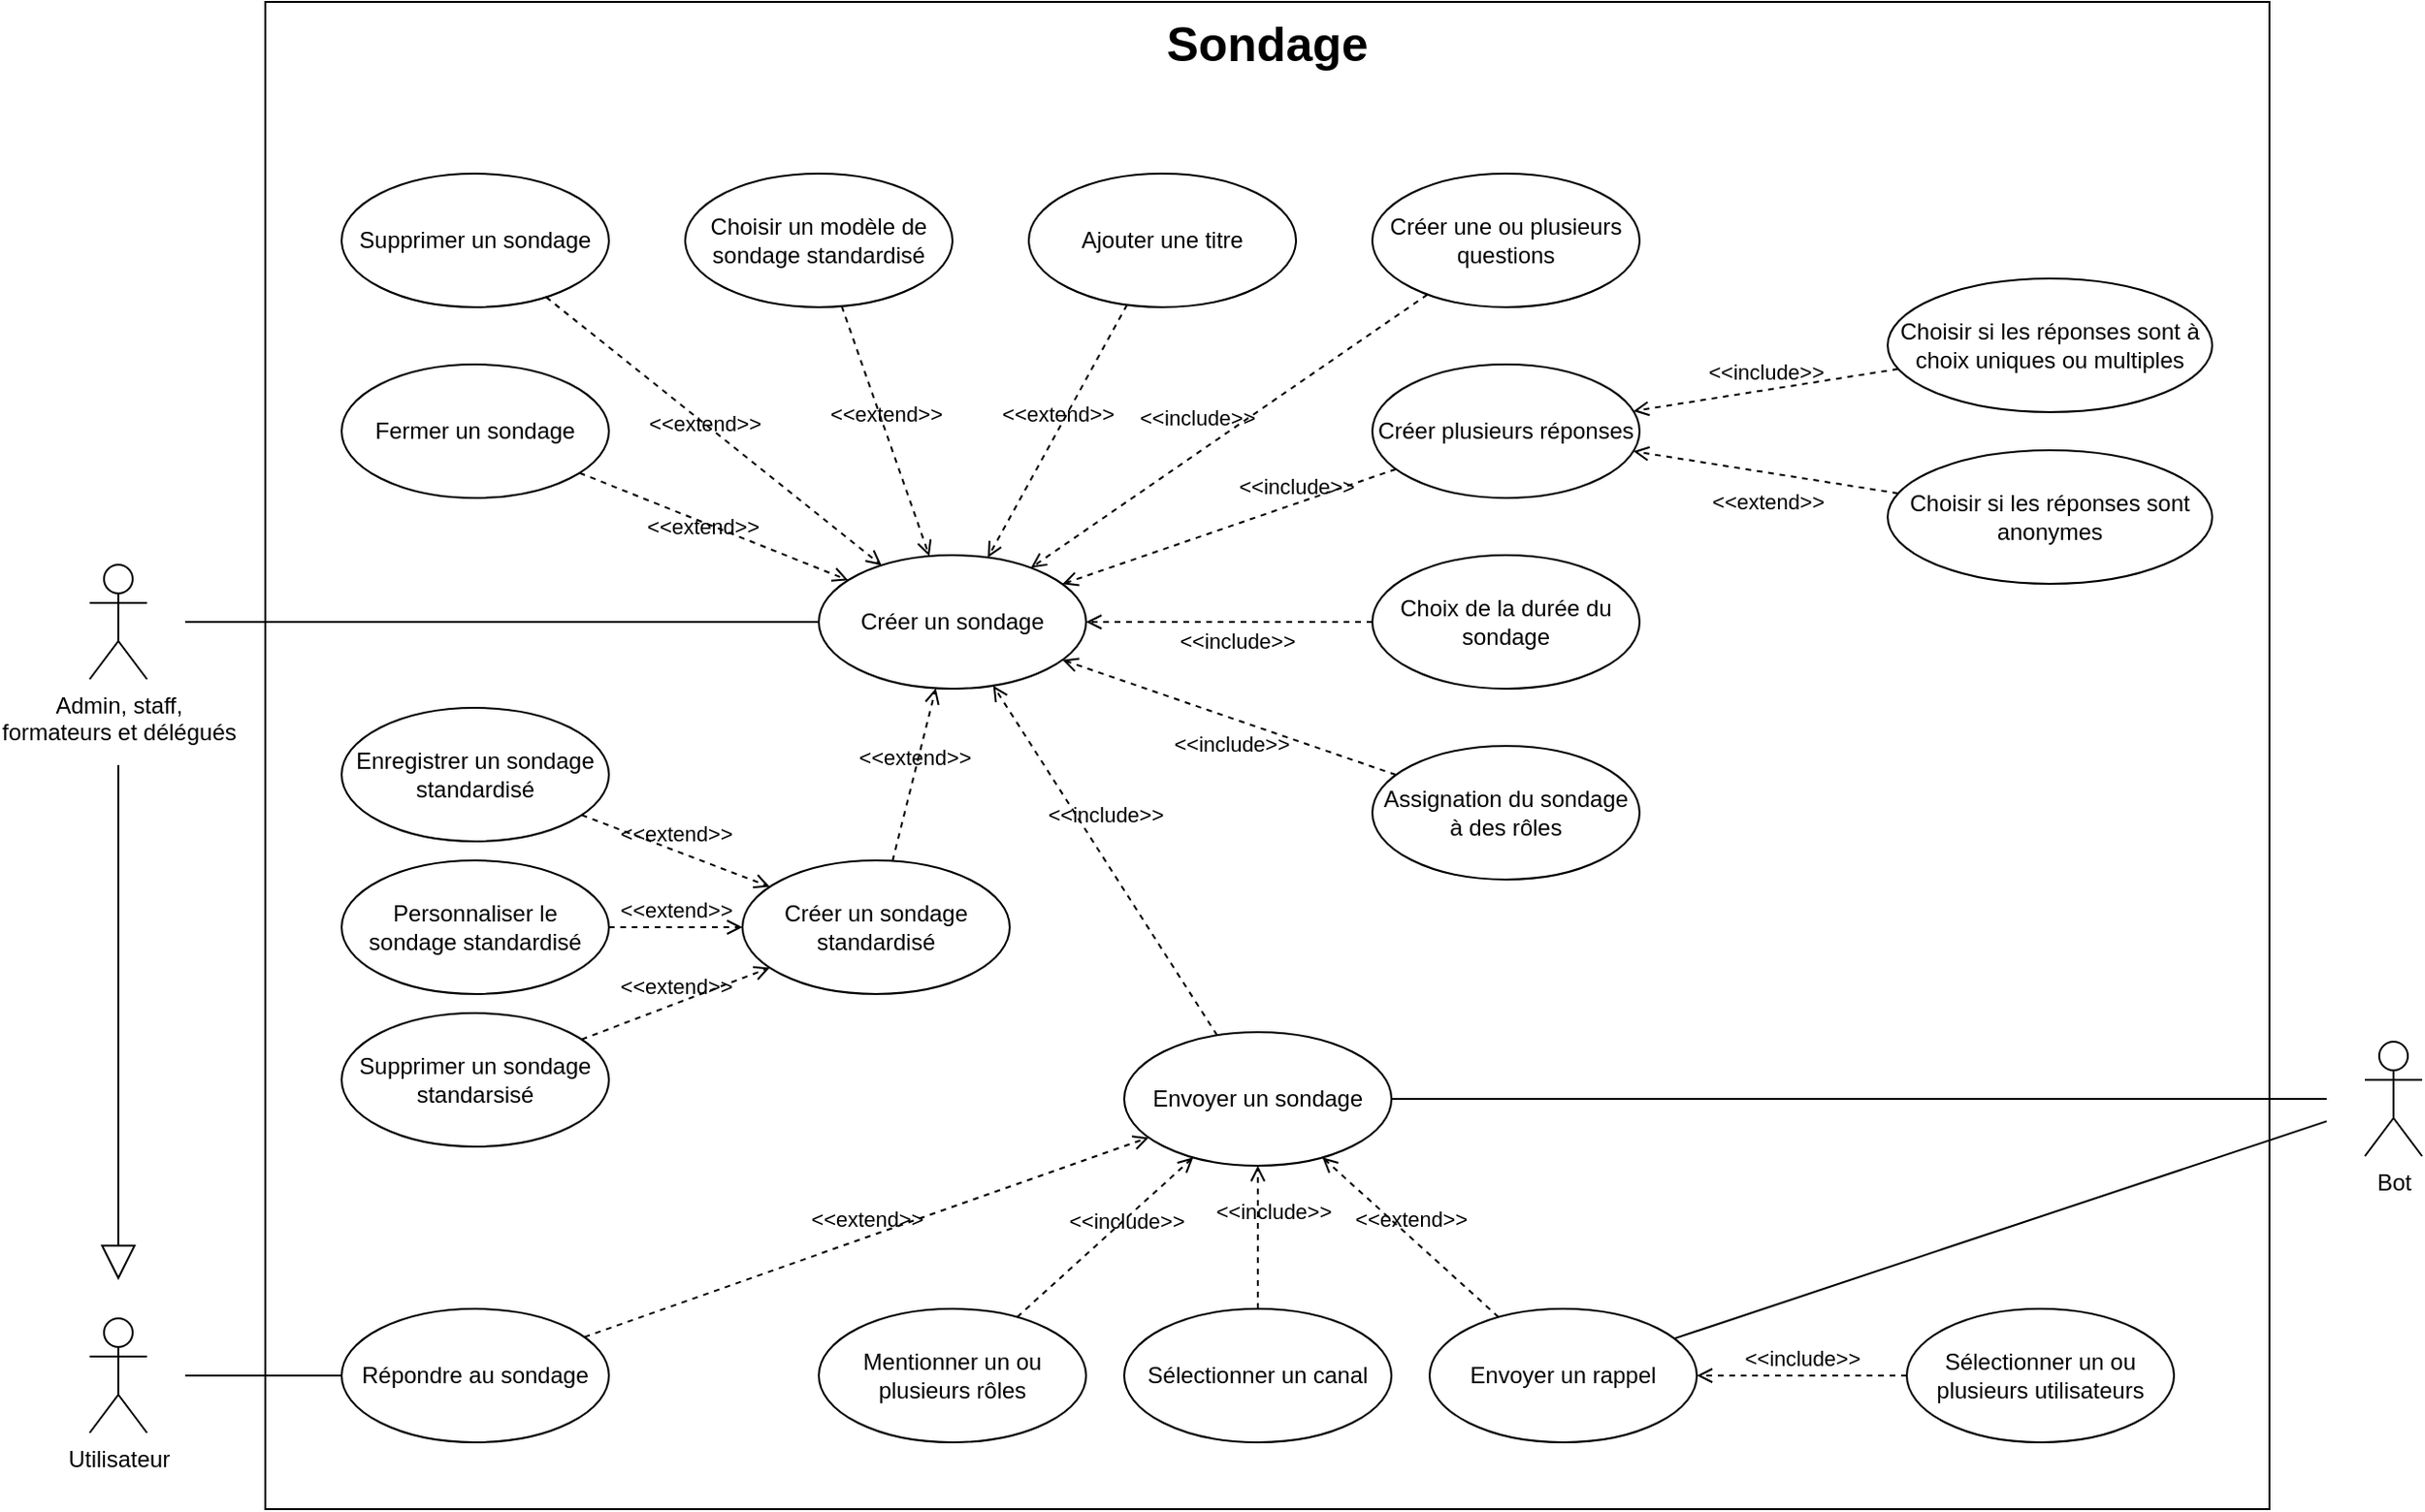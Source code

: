 <mxfile version="26.0.11">
  <diagram name="Page-1" id="dHOpfDFnj4CsRJ2VESN7">
    <mxGraphModel dx="2478" dy="2034" grid="1" gridSize="10" guides="1" tooltips="1" connect="1" arrows="1" fold="1" page="1" pageScale="1" pageWidth="850" pageHeight="1100" math="0" shadow="0">
      <root>
        <mxCell id="0" />
        <mxCell id="1" parent="0" />
        <mxCell id="I4IzJIuVfOhWZTr85-AW-13" value="&lt;font style=&quot;font-size: 25px;&quot;&gt;&lt;b style=&quot;line-height: 100%;&quot;&gt;Sondage&lt;/b&gt;&lt;/font&gt;" style="html=1;whiteSpace=wrap;verticalAlign=top;" parent="1" vertex="1">
          <mxGeometry x="20" y="-120" width="1050" height="790" as="geometry" />
        </mxCell>
        <mxCell id="I4IzJIuVfOhWZTr85-AW-1" value="Utilisateur" style="shape=umlActor;verticalLabelPosition=bottom;verticalAlign=top;html=1;outlineConnect=0;perimeterSpacing=20;" parent="1" vertex="1">
          <mxGeometry x="-72" y="570" width="30" height="60" as="geometry" />
        </mxCell>
        <mxCell id="I4IzJIuVfOhWZTr85-AW-30" value="Créer un sondage" style="ellipse;whiteSpace=wrap;html=1;" parent="1" vertex="1">
          <mxGeometry x="310" y="170" width="140" height="70" as="geometry" />
        </mxCell>
        <mxCell id="I4IzJIuVfOhWZTr85-AW-32" value="Admin, staff,&lt;div&gt;formateurs et délégués&lt;/div&gt;" style="shape=umlActor;verticalLabelPosition=bottom;verticalAlign=top;html=1;outlineConnect=0;perimeterSpacing=20;" parent="1" vertex="1">
          <mxGeometry x="-72" y="175" width="30" height="60" as="geometry" />
        </mxCell>
        <mxCell id="I4IzJIuVfOhWZTr85-AW-33" value="Créer un sondage standardisé" style="ellipse;whiteSpace=wrap;html=1;" parent="1" vertex="1">
          <mxGeometry x="270" y="330" width="140" height="70" as="geometry" />
        </mxCell>
        <mxCell id="I4IzJIuVfOhWZTr85-AW-34" value="Créer plusieurs réponses" style="ellipse;whiteSpace=wrap;html=1;" parent="1" vertex="1">
          <mxGeometry x="600" y="70" width="140" height="70" as="geometry" />
        </mxCell>
        <mxCell id="I4IzJIuVfOhWZTr85-AW-35" value="Créer une ou plusieurs questions" style="ellipse;whiteSpace=wrap;html=1;" parent="1" vertex="1">
          <mxGeometry x="600" y="-30" width="140" height="70" as="geometry" />
        </mxCell>
        <mxCell id="I4IzJIuVfOhWZTr85-AW-38" value="&lt;div&gt;&lt;br&gt;&lt;/div&gt;" style="endArrow=block;endSize=16;endFill=0;html=1;rounded=0;" parent="1" target="I4IzJIuVfOhWZTr85-AW-1" edge="1">
          <mxGeometry width="160" relative="1" as="geometry">
            <mxPoint x="-57" y="280" as="sourcePoint" />
            <mxPoint x="-87" y="260" as="targetPoint" />
          </mxGeometry>
        </mxCell>
        <mxCell id="I4IzJIuVfOhWZTr85-AW-39" value="&amp;lt;&amp;lt;include&amp;gt;&amp;gt;" style="html=1;verticalAlign=bottom;labelBackgroundColor=none;endArrow=open;endFill=0;dashed=1;rounded=0;" parent="1" source="I4IzJIuVfOhWZTr85-AW-35" target="I4IzJIuVfOhWZTr85-AW-30" edge="1">
          <mxGeometry x="0.12" y="-8" width="160" relative="1" as="geometry">
            <mxPoint x="440" y="320" as="sourcePoint" />
            <mxPoint x="600" y="320" as="targetPoint" />
            <mxPoint as="offset" />
          </mxGeometry>
        </mxCell>
        <mxCell id="I4IzJIuVfOhWZTr85-AW-40" value="&amp;lt;&amp;lt;include&amp;gt;&amp;gt;" style="html=1;verticalAlign=bottom;labelBackgroundColor=none;endArrow=open;endFill=0;dashed=1;rounded=0;" parent="1" source="I4IzJIuVfOhWZTr85-AW-34" target="I4IzJIuVfOhWZTr85-AW-30" edge="1">
          <mxGeometry x="-0.4" width="160" relative="1" as="geometry">
            <mxPoint x="440" y="320" as="sourcePoint" />
            <mxPoint x="600" y="320" as="targetPoint" />
            <mxPoint as="offset" />
          </mxGeometry>
        </mxCell>
        <mxCell id="I4IzJIuVfOhWZTr85-AW-41" value="Fermer un sondage" style="ellipse;whiteSpace=wrap;html=1;" parent="1" vertex="1">
          <mxGeometry x="60" y="70" width="140" height="70" as="geometry" />
        </mxCell>
        <mxCell id="I4IzJIuVfOhWZTr85-AW-42" value="&amp;lt;&amp;lt;extend&amp;gt;&amp;gt;" style="html=1;verticalAlign=bottom;labelBackgroundColor=none;endArrow=open;endFill=0;dashed=1;rounded=0;" parent="1" source="I4IzJIuVfOhWZTr85-AW-41" target="I4IzJIuVfOhWZTr85-AW-30" edge="1">
          <mxGeometry x="-0.03" y="-11" width="160" relative="1" as="geometry">
            <mxPoint x="100" y="330" as="sourcePoint" />
            <mxPoint x="260" y="330" as="targetPoint" />
            <mxPoint as="offset" />
          </mxGeometry>
        </mxCell>
        <mxCell id="I4IzJIuVfOhWZTr85-AW-43" value="Supprimer un sondage" style="ellipse;whiteSpace=wrap;html=1;" parent="1" vertex="1">
          <mxGeometry x="60" y="-30" width="140" height="70" as="geometry" />
        </mxCell>
        <mxCell id="I4IzJIuVfOhWZTr85-AW-44" value="&amp;lt;&amp;lt;extend&amp;gt;&amp;gt;" style="html=1;verticalAlign=bottom;labelBackgroundColor=none;endArrow=open;endFill=0;dashed=1;rounded=0;" parent="1" source="I4IzJIuVfOhWZTr85-AW-43" target="I4IzJIuVfOhWZTr85-AW-30" edge="1">
          <mxGeometry x="-0.006" y="-7" width="160" relative="1" as="geometry">
            <mxPoint x="200" y="310" as="sourcePoint" />
            <mxPoint x="360" y="310" as="targetPoint" />
            <mxPoint as="offset" />
          </mxGeometry>
        </mxCell>
        <mxCell id="I4IzJIuVfOhWZTr85-AW-45" value="Choisir si les réponses sont à choix uniques ou multiples" style="ellipse;whiteSpace=wrap;html=1;" parent="1" vertex="1">
          <mxGeometry x="870" y="25" width="170" height="70" as="geometry" />
        </mxCell>
        <mxCell id="I4IzJIuVfOhWZTr85-AW-46" value="&amp;lt;&amp;lt;include&amp;gt;&amp;gt;" style="html=1;verticalAlign=bottom;labelBackgroundColor=none;endArrow=open;endFill=0;dashed=1;rounded=0;" parent="1" source="I4IzJIuVfOhWZTr85-AW-45" target="I4IzJIuVfOhWZTr85-AW-34" edge="1">
          <mxGeometry width="160" relative="1" as="geometry">
            <mxPoint x="150" y="250" as="sourcePoint" />
            <mxPoint x="310" y="250" as="targetPoint" />
          </mxGeometry>
        </mxCell>
        <mxCell id="I4IzJIuVfOhWZTr85-AW-48" value="Choisir si les réponses sont anonymes" style="ellipse;whiteSpace=wrap;html=1;" parent="1" vertex="1">
          <mxGeometry x="870" y="115" width="170" height="70" as="geometry" />
        </mxCell>
        <mxCell id="I4IzJIuVfOhWZTr85-AW-49" value="&amp;lt;&amp;lt;extend&amp;gt;&amp;gt;" style="html=1;verticalAlign=bottom;labelBackgroundColor=none;endArrow=open;endFill=0;dashed=1;rounded=0;" parent="1" source="I4IzJIuVfOhWZTr85-AW-48" target="I4IzJIuVfOhWZTr85-AW-34" edge="1">
          <mxGeometry x="-0.078" y="25" width="160" relative="1" as="geometry">
            <mxPoint x="360" y="280" as="sourcePoint" />
            <mxPoint x="670" y="250" as="targetPoint" />
            <mxPoint y="-1" as="offset" />
          </mxGeometry>
        </mxCell>
        <mxCell id="I4IzJIuVfOhWZTr85-AW-50" value="Choix de la durée du sondage" style="ellipse;whiteSpace=wrap;html=1;" parent="1" vertex="1">
          <mxGeometry x="600" y="170" width="140" height="70" as="geometry" />
        </mxCell>
        <mxCell id="I4IzJIuVfOhWZTr85-AW-51" value="&amp;lt;&amp;lt;include&amp;gt;&amp;gt;" style="html=1;verticalAlign=bottom;labelBackgroundColor=none;endArrow=open;endFill=0;dashed=1;rounded=0;" parent="1" source="I4IzJIuVfOhWZTr85-AW-50" target="I4IzJIuVfOhWZTr85-AW-30" edge="1">
          <mxGeometry x="-0.053" y="19" width="160" relative="1" as="geometry">
            <mxPoint x="480" y="360" as="sourcePoint" />
            <mxPoint x="640" y="360" as="targetPoint" />
            <mxPoint as="offset" />
          </mxGeometry>
        </mxCell>
        <mxCell id="I4IzJIuVfOhWZTr85-AW-53" value="Répondre au sondage" style="ellipse;whiteSpace=wrap;html=1;" parent="1" vertex="1">
          <mxGeometry x="60" y="565" width="140" height="70" as="geometry" />
        </mxCell>
        <mxCell id="I4IzJIuVfOhWZTr85-AW-57" value="" style="endArrow=none;html=1;rounded=0;" parent="1" source="I4IzJIuVfOhWZTr85-AW-1" target="I4IzJIuVfOhWZTr85-AW-53" edge="1">
          <mxGeometry width="50" height="50" relative="1" as="geometry">
            <mxPoint x="370" y="490" as="sourcePoint" />
            <mxPoint x="420" y="440" as="targetPoint" />
          </mxGeometry>
        </mxCell>
        <mxCell id="I4IzJIuVfOhWZTr85-AW-58" value="" style="endArrow=none;html=1;rounded=0;" parent="1" source="I4IzJIuVfOhWZTr85-AW-32" target="I4IzJIuVfOhWZTr85-AW-30" edge="1">
          <mxGeometry width="50" height="50" relative="1" as="geometry">
            <mxPoint x="370" y="480" as="sourcePoint" />
            <mxPoint x="420" y="430" as="targetPoint" />
          </mxGeometry>
        </mxCell>
        <mxCell id="I4IzJIuVfOhWZTr85-AW-60" value="&amp;lt;&amp;lt;extend&amp;gt;&amp;gt;" style="html=1;verticalAlign=bottom;labelBackgroundColor=none;endArrow=open;endFill=0;dashed=1;rounded=0;" parent="1" source="I4IzJIuVfOhWZTr85-AW-33" target="I4IzJIuVfOhWZTr85-AW-30" edge="1">
          <mxGeometry width="160" relative="1" as="geometry">
            <mxPoint x="310" y="450" as="sourcePoint" />
            <mxPoint x="320" y="100" as="targetPoint" />
          </mxGeometry>
        </mxCell>
        <mxCell id="I4IzJIuVfOhWZTr85-AW-61" value="Ajouter une titre" style="ellipse;whiteSpace=wrap;html=1;" parent="1" vertex="1">
          <mxGeometry x="420" y="-30" width="140" height="70" as="geometry" />
        </mxCell>
        <mxCell id="I4IzJIuVfOhWZTr85-AW-62" value="&amp;lt;&amp;lt;extend&amp;gt;&amp;gt;" style="html=1;verticalAlign=bottom;labelBackgroundColor=none;endArrow=open;endFill=0;dashed=1;rounded=0;" parent="1" source="I4IzJIuVfOhWZTr85-AW-61" target="I4IzJIuVfOhWZTr85-AW-30" edge="1">
          <mxGeometry width="160" relative="1" as="geometry">
            <mxPoint x="310" y="330" as="sourcePoint" />
            <mxPoint x="320" y="270" as="targetPoint" />
          </mxGeometry>
        </mxCell>
        <mxCell id="I4IzJIuVfOhWZTr85-AW-63" value="Choisir un modèle de sondage standardisé" style="ellipse;whiteSpace=wrap;html=1;" parent="1" vertex="1">
          <mxGeometry x="240" y="-30" width="140" height="70" as="geometry" />
        </mxCell>
        <mxCell id="I4IzJIuVfOhWZTr85-AW-64" value="&amp;lt;&amp;lt;extend&amp;gt;&amp;gt;" style="html=1;verticalAlign=bottom;labelBackgroundColor=none;endArrow=open;endFill=0;dashed=1;rounded=0;" parent="1" source="I4IzJIuVfOhWZTr85-AW-63" target="I4IzJIuVfOhWZTr85-AW-30" edge="1">
          <mxGeometry width="160" relative="1" as="geometry">
            <mxPoint x="310" y="330" as="sourcePoint" />
            <mxPoint x="470" y="330" as="targetPoint" />
          </mxGeometry>
        </mxCell>
        <mxCell id="I4IzJIuVfOhWZTr85-AW-65" value="Personnaliser&amp;nbsp;&lt;span style=&quot;background-color: transparent; color: light-dark(rgb(0, 0, 0), rgb(255, 255, 255));&quot;&gt;le&lt;/span&gt;&lt;div&gt;&lt;span style=&quot;background-color: transparent; color: light-dark(rgb(0, 0, 0), rgb(255, 255, 255));&quot;&gt;sondage standardisé&lt;/span&gt;&lt;/div&gt;" style="ellipse;whiteSpace=wrap;html=1;align=center;" parent="1" vertex="1">
          <mxGeometry x="60" y="330" width="140" height="70" as="geometry" />
        </mxCell>
        <mxCell id="I4IzJIuVfOhWZTr85-AW-66" value="&amp;lt;&amp;lt;extend&amp;gt;&amp;gt;" style="html=1;verticalAlign=bottom;labelBackgroundColor=none;endArrow=open;endFill=0;dashed=1;rounded=0;" parent="1" source="I4IzJIuVfOhWZTr85-AW-65" target="I4IzJIuVfOhWZTr85-AW-33" edge="1">
          <mxGeometry width="160" relative="1" as="geometry">
            <mxPoint x="410" y="280" as="sourcePoint" />
            <mxPoint x="570" y="280" as="targetPoint" />
          </mxGeometry>
        </mxCell>
        <mxCell id="I4IzJIuVfOhWZTr85-AW-68" value="Supprimer un sondage standarsisé" style="ellipse;whiteSpace=wrap;html=1;" parent="1" vertex="1">
          <mxGeometry x="60" y="410" width="140" height="70" as="geometry" />
        </mxCell>
        <mxCell id="I4IzJIuVfOhWZTr85-AW-69" value="&amp;lt;&amp;lt;extend&amp;gt;&amp;gt;" style="html=1;verticalAlign=bottom;labelBackgroundColor=none;endArrow=open;endFill=0;dashed=1;rounded=0;" parent="1" source="I4IzJIuVfOhWZTr85-AW-68" target="I4IzJIuVfOhWZTr85-AW-33" edge="1">
          <mxGeometry width="160" relative="1" as="geometry">
            <mxPoint x="410" y="280" as="sourcePoint" />
            <mxPoint x="570" y="280" as="targetPoint" />
          </mxGeometry>
        </mxCell>
        <mxCell id="I4IzJIuVfOhWZTr85-AW-70" value="Assignation du sondage à des rôles" style="ellipse;whiteSpace=wrap;html=1;" parent="1" vertex="1">
          <mxGeometry x="600" y="270" width="140" height="70" as="geometry" />
        </mxCell>
        <mxCell id="I4IzJIuVfOhWZTr85-AW-71" value="&amp;lt;&amp;lt;include&amp;gt;&amp;gt;" style="html=1;verticalAlign=bottom;labelBackgroundColor=none;endArrow=open;endFill=0;dashed=1;rounded=0;" parent="1" source="I4IzJIuVfOhWZTr85-AW-70" target="I4IzJIuVfOhWZTr85-AW-30" edge="1">
          <mxGeometry x="-0.09" y="21" width="160" relative="1" as="geometry">
            <mxPoint x="470" y="330" as="sourcePoint" />
            <mxPoint x="630" y="330" as="targetPoint" />
            <mxPoint as="offset" />
          </mxGeometry>
        </mxCell>
        <mxCell id="I4IzJIuVfOhWZTr85-AW-72" value="Bot" style="shape=umlActor;verticalLabelPosition=bottom;verticalAlign=top;html=1;perimeterSpacing=20;" parent="1" vertex="1">
          <mxGeometry x="1120" y="425" width="30" height="60" as="geometry" />
        </mxCell>
        <mxCell id="I4IzJIuVfOhWZTr85-AW-73" value="Envoyer un sondage" style="ellipse;whiteSpace=wrap;html=1;" parent="1" vertex="1">
          <mxGeometry x="470" y="420" width="140" height="70" as="geometry" />
        </mxCell>
        <mxCell id="I4IzJIuVfOhWZTr85-AW-74" value="" style="endArrow=none;html=1;rounded=0;" parent="1" source="I4IzJIuVfOhWZTr85-AW-72" target="I4IzJIuVfOhWZTr85-AW-73" edge="1">
          <mxGeometry width="50" height="50" relative="1" as="geometry">
            <mxPoint x="590" y="260" as="sourcePoint" />
            <mxPoint x="640" y="210" as="targetPoint" />
          </mxGeometry>
        </mxCell>
        <mxCell id="I4IzJIuVfOhWZTr85-AW-75" value="Sélectionner un canal" style="ellipse;whiteSpace=wrap;html=1;" parent="1" vertex="1">
          <mxGeometry x="470" y="565" width="140" height="70" as="geometry" />
        </mxCell>
        <mxCell id="Z-TAEeEMXC8AkxihcwLK-4" value="&amp;lt;&amp;lt;include&amp;gt;&amp;gt;" style="html=1;verticalAlign=bottom;labelBackgroundColor=none;endArrow=open;endFill=0;dashed=1;rounded=0;" parent="1" source="I4IzJIuVfOhWZTr85-AW-75" target="I4IzJIuVfOhWZTr85-AW-73" edge="1">
          <mxGeometry x="0.12" y="-8" width="160" relative="1" as="geometry">
            <mxPoint x="1116.135" y="479.712" as="sourcePoint" />
            <mxPoint x="890" y="580" as="targetPoint" />
            <mxPoint as="offset" />
          </mxGeometry>
        </mxCell>
        <mxCell id="Z-TAEeEMXC8AkxihcwLK-5" value="&amp;lt;&amp;lt;include&amp;gt;&amp;gt;" style="html=1;verticalAlign=bottom;labelBackgroundColor=none;endArrow=open;endFill=0;dashed=1;rounded=0;" parent="1" source="I4IzJIuVfOhWZTr85-AW-73" target="I4IzJIuVfOhWZTr85-AW-30" edge="1">
          <mxGeometry x="0.12" y="-8" width="160" relative="1" as="geometry">
            <mxPoint x="826.135" y="449.712" as="sourcePoint" />
            <mxPoint x="610.135" y="507.712" as="targetPoint" />
            <mxPoint as="offset" />
          </mxGeometry>
        </mxCell>
        <mxCell id="Z-TAEeEMXC8AkxihcwLK-6" value="&amp;lt;&amp;lt;extend&amp;gt;&amp;gt;" style="html=1;verticalAlign=bottom;labelBackgroundColor=none;endArrow=open;endFill=0;dashed=1;rounded=0;" parent="1" source="I4IzJIuVfOhWZTr85-AW-53" target="I4IzJIuVfOhWZTr85-AW-73" edge="1">
          <mxGeometry width="160" relative="1" as="geometry">
            <mxPoint x="669.881" y="239.826" as="sourcePoint" />
            <mxPoint x="759.881" y="441.826" as="targetPoint" />
          </mxGeometry>
        </mxCell>
        <mxCell id="Z-TAEeEMXC8AkxihcwLK-7" value="Mentionner un ou plusieurs rôles" style="ellipse;whiteSpace=wrap;html=1;" parent="1" vertex="1">
          <mxGeometry x="310" y="565.0" width="140" height="70" as="geometry" />
        </mxCell>
        <mxCell id="Z-TAEeEMXC8AkxihcwLK-8" value="&amp;lt;&amp;lt;include&amp;gt;&amp;gt;" style="html=1;verticalAlign=bottom;labelBackgroundColor=none;endArrow=open;endFill=0;dashed=1;rounded=0;" parent="1" source="Z-TAEeEMXC8AkxihcwLK-7" target="I4IzJIuVfOhWZTr85-AW-73" edge="1">
          <mxGeometry x="0.12" y="-8" width="160" relative="1" as="geometry">
            <mxPoint x="836.135" y="449.712" as="sourcePoint" />
            <mxPoint x="620.135" y="507.712" as="targetPoint" />
            <mxPoint as="offset" />
          </mxGeometry>
        </mxCell>
        <mxCell id="Z-TAEeEMXC8AkxihcwLK-11" value="Envoyer un rappel" style="ellipse;whiteSpace=wrap;html=1;" parent="1" vertex="1">
          <mxGeometry x="630" y="565.0" width="140" height="70" as="geometry" />
        </mxCell>
        <mxCell id="Z-TAEeEMXC8AkxihcwLK-12" value="" style="endArrow=none;html=1;rounded=0;" parent="1" source="I4IzJIuVfOhWZTr85-AW-72" target="Z-TAEeEMXC8AkxihcwLK-11" edge="1">
          <mxGeometry width="50" height="50" relative="1" as="geometry">
            <mxPoint x="900.043" y="469.677" as="sourcePoint" />
            <mxPoint x="740.043" y="473.677" as="targetPoint" />
          </mxGeometry>
        </mxCell>
        <mxCell id="Z-TAEeEMXC8AkxihcwLK-13" value="Sélectionner un ou plusieurs utilisateurs" style="ellipse;whiteSpace=wrap;html=1;" parent="1" vertex="1">
          <mxGeometry x="880" y="565.0" width="140" height="70" as="geometry" />
        </mxCell>
        <mxCell id="Z-TAEeEMXC8AkxihcwLK-14" value="&amp;lt;&amp;lt;include&amp;gt;&amp;gt;" style="html=1;verticalAlign=bottom;labelBackgroundColor=none;endArrow=open;endFill=0;dashed=1;rounded=0;" parent="1" source="Z-TAEeEMXC8AkxihcwLK-13" target="Z-TAEeEMXC8AkxihcwLK-11" edge="1">
          <mxGeometry x="0.0" width="160" relative="1" as="geometry">
            <mxPoint x="926.135" y="549.712" as="sourcePoint" />
            <mxPoint x="710.135" y="607.712" as="targetPoint" />
            <mxPoint as="offset" />
          </mxGeometry>
        </mxCell>
        <mxCell id="Z-TAEeEMXC8AkxihcwLK-16" value="&amp;lt;&amp;lt;extend&amp;gt;&amp;gt;" style="html=1;verticalAlign=bottom;labelBackgroundColor=none;endArrow=open;endFill=0;dashed=1;rounded=0;" parent="1" source="Z-TAEeEMXC8AkxihcwLK-11" target="I4IzJIuVfOhWZTr85-AW-73" edge="1">
          <mxGeometry width="160" relative="1" as="geometry">
            <mxPoint x="759.881" y="319.826" as="sourcePoint" />
            <mxPoint x="849.881" y="521.826" as="targetPoint" />
          </mxGeometry>
        </mxCell>
        <mxCell id="j7xZyrcplq0U6fPnVzaw-1" value="Enregistrer un sondage standardisé" style="ellipse;whiteSpace=wrap;html=1;" parent="1" vertex="1">
          <mxGeometry x="60" y="250.0" width="140" height="70" as="geometry" />
        </mxCell>
        <mxCell id="j7xZyrcplq0U6fPnVzaw-2" value="&amp;lt;&amp;lt;extend&amp;gt;&amp;gt;" style="html=1;verticalAlign=bottom;labelBackgroundColor=none;endArrow=open;endFill=0;dashed=1;rounded=0;" parent="1" source="j7xZyrcplq0U6fPnVzaw-1" target="I4IzJIuVfOhWZTr85-AW-33" edge="1">
          <mxGeometry width="160" relative="1" as="geometry">
            <mxPoint x="-130" y="410" as="sourcePoint" />
            <mxPoint x="469.881" y="401.826" as="targetPoint" />
          </mxGeometry>
        </mxCell>
      </root>
    </mxGraphModel>
  </diagram>
</mxfile>
